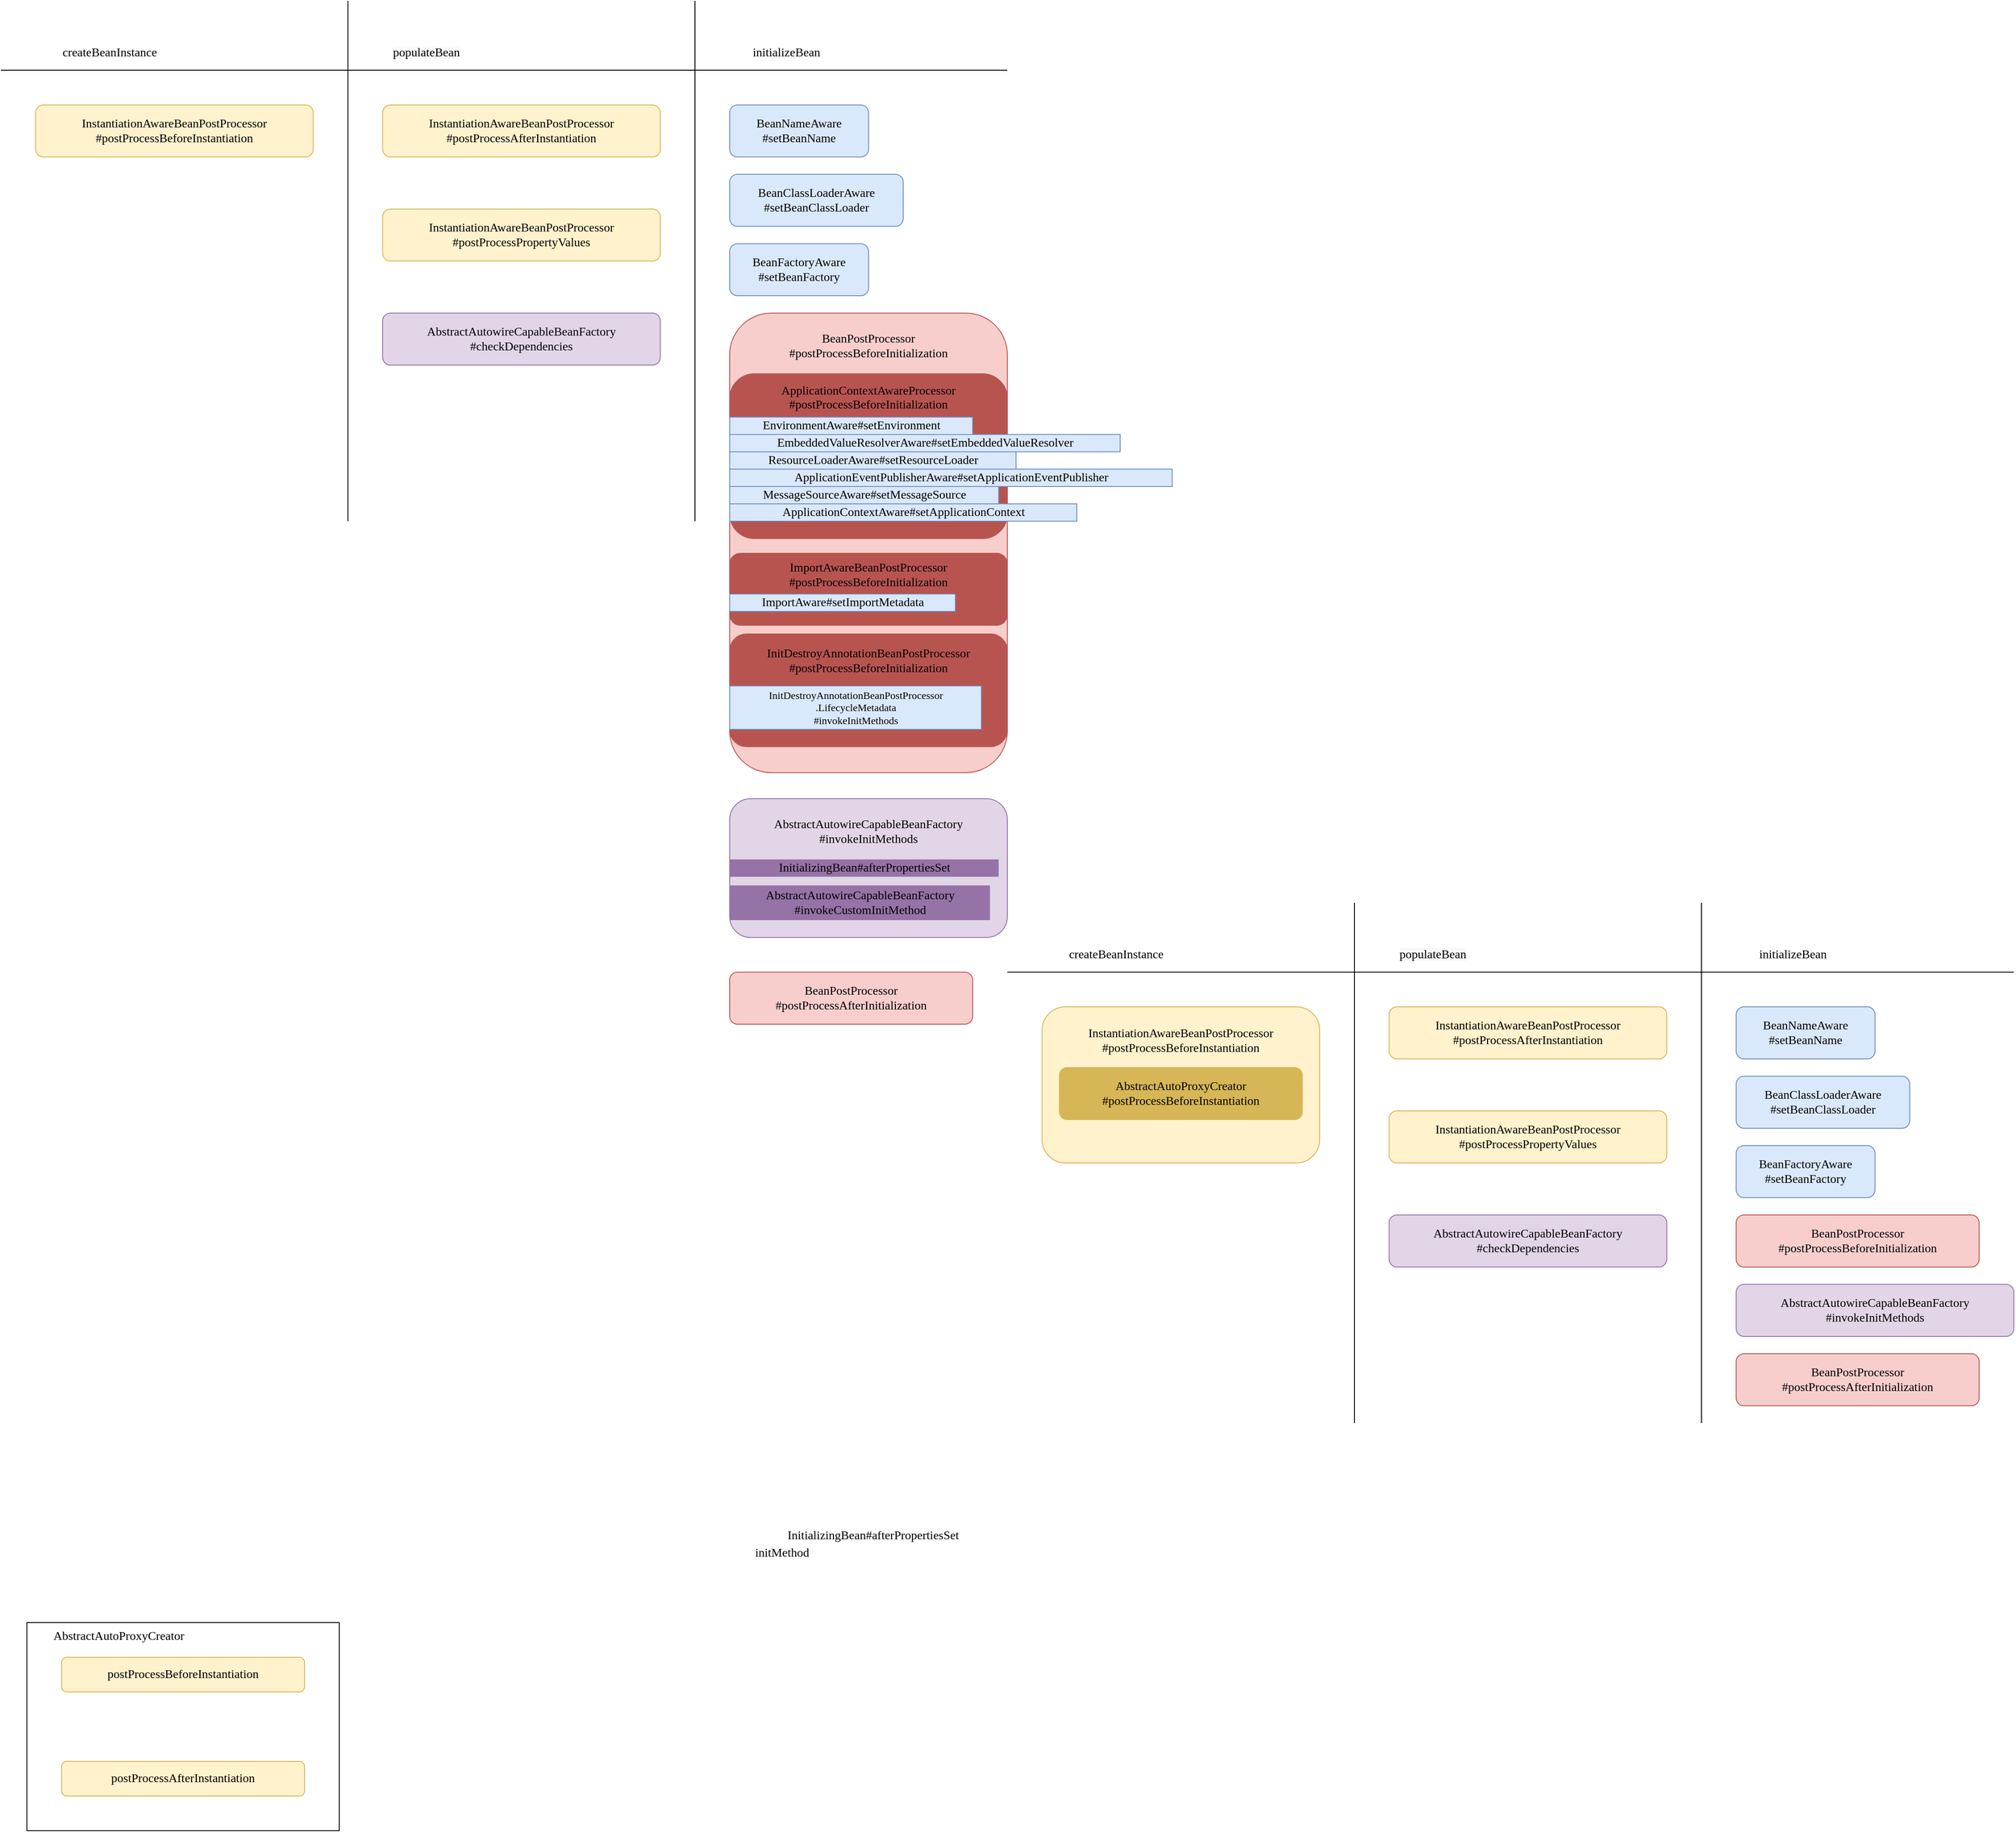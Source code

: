 <mxfile version="18.0.3" type="github">
  <diagram id="KALIX3_qU-DzFCup7W3A" name="Page-1">
    <mxGraphModel dx="1422" dy="706" grid="1" gridSize="10" guides="1" tooltips="1" connect="1" arrows="1" fold="1" page="1" pageScale="1" pageWidth="1169" pageHeight="827" math="0" shadow="0">
      <root>
        <mxCell id="0" />
        <mxCell id="1" parent="0" />
        <mxCell id="yHf5JVTZ74QZr-yNXHrx-9" value="InstantiationAwareBeanPostProcessor&lt;br&gt;#postProcessBeforeInstantiation" style="rounded=1;whiteSpace=wrap;html=1;fontFamily=Lucida Console;fontSize=14;fillColor=#fff2cc;strokeColor=#d6b656;" vertex="1" parent="1">
          <mxGeometry x="40" y="120" width="320" height="60" as="geometry" />
        </mxCell>
        <mxCell id="yHf5JVTZ74QZr-yNXHrx-10" value="InstantiationAwareBeanPostProcessor&lt;br&gt;#postProcessAfterInstantiation" style="rounded=1;whiteSpace=wrap;html=1;fontFamily=Lucida Console;fontSize=14;fillColor=#fff2cc;strokeColor=#d6b656;" vertex="1" parent="1">
          <mxGeometry x="440" y="120" width="320" height="60" as="geometry" />
        </mxCell>
        <mxCell id="yHf5JVTZ74QZr-yNXHrx-14" value="postProcessBeforeInstantiation" style="rounded=1;whiteSpace=wrap;html=1;fontFamily=Lucida Console;fontSize=14;fillColor=#fff2cc;strokeColor=#d6b656;" vertex="1" parent="1">
          <mxGeometry x="70" y="1910" width="280" height="40" as="geometry" />
        </mxCell>
        <mxCell id="yHf5JVTZ74QZr-yNXHrx-15" value="postProcessAfterInstantiation" style="rounded=1;whiteSpace=wrap;html=1;fontFamily=Lucida Console;fontSize=14;fillColor=#fff2cc;strokeColor=#d6b656;" vertex="1" parent="1">
          <mxGeometry x="70" y="2030" width="280" height="40" as="geometry" />
        </mxCell>
        <mxCell id="yHf5JVTZ74QZr-yNXHrx-16" value="" style="rounded=0;whiteSpace=wrap;html=1;fontFamily=Lucida Console;fontSize=14;gradientColor=none;fillColor=none;" vertex="1" parent="1">
          <mxGeometry x="30" y="1870" width="360" height="240" as="geometry" />
        </mxCell>
        <mxCell id="yHf5JVTZ74QZr-yNXHrx-17" value="AbstractAutoProxyCreator" style="text;html=1;strokeColor=none;fillColor=none;align=center;verticalAlign=middle;whiteSpace=wrap;rounded=0;fontFamily=Lucida Console;fontSize=14;" vertex="1" parent="1">
          <mxGeometry x="36" y="1871" width="200" height="30" as="geometry" />
        </mxCell>
        <mxCell id="yHf5JVTZ74QZr-yNXHrx-18" value="InstantiationAwareBeanPostProcessor&lt;br&gt;#postProcessPropertyValues" style="rounded=1;whiteSpace=wrap;html=1;fontFamily=Lucida Console;fontSize=14;fillColor=#fff2cc;strokeColor=#d6b656;" vertex="1" parent="1">
          <mxGeometry x="440" y="240" width="320" height="60" as="geometry" />
        </mxCell>
        <mxCell id="yHf5JVTZ74QZr-yNXHrx-20" value="AbstractAutowireCapableBeanFactory&lt;br&gt;#checkDependencies" style="rounded=1;whiteSpace=wrap;html=1;fontFamily=Lucida Console;fontSize=14;fillColor=#e1d5e7;strokeColor=#9673a6;" vertex="1" parent="1">
          <mxGeometry x="440" y="360" width="320" height="60" as="geometry" />
        </mxCell>
        <mxCell id="yHf5JVTZ74QZr-yNXHrx-24" value="BeanNameAware&lt;br&gt;#setBeanName" style="rounded=1;whiteSpace=wrap;html=1;fontFamily=Lucida Console;fontSize=14;fillColor=#dae8fc;strokeColor=#6c8ebf;" vertex="1" parent="1">
          <mxGeometry x="840" y="120" width="160" height="60" as="geometry" />
        </mxCell>
        <mxCell id="yHf5JVTZ74QZr-yNXHrx-26" value="BeanClassLoaderAware&lt;br&gt;#setBeanClassLoader" style="rounded=1;whiteSpace=wrap;html=1;fontFamily=Lucida Console;fontSize=14;fillColor=#dae8fc;strokeColor=#6c8ebf;" vertex="1" parent="1">
          <mxGeometry x="840" y="200" width="200" height="60" as="geometry" />
        </mxCell>
        <mxCell id="yHf5JVTZ74QZr-yNXHrx-28" value="BeanFactoryAware&lt;br&gt;#setBeanFactory" style="rounded=1;whiteSpace=wrap;html=1;fontFamily=Lucida Console;fontSize=14;fillColor=#dae8fc;strokeColor=#6c8ebf;" vertex="1" parent="1">
          <mxGeometry x="840" y="280" width="160" height="60" as="geometry" />
        </mxCell>
        <mxCell id="yHf5JVTZ74QZr-yNXHrx-29" value="BeanPostProcessor&lt;br&gt;#postProcessBeforeInitialization&lt;br&gt;&lt;br&gt;&lt;br&gt;&lt;br&gt;&lt;br&gt;&lt;br&gt;&lt;br&gt;&lt;br&gt;&lt;br&gt;&lt;br&gt;&lt;br&gt;&lt;br&gt;&lt;br&gt;&lt;br&gt;&lt;br&gt;&lt;br&gt;&lt;br&gt;&lt;br&gt;&lt;br&gt;&lt;br&gt;&lt;br&gt;&lt;br&gt;&lt;br&gt;&lt;br&gt;&lt;br&gt;&lt;br&gt;&lt;br&gt;&lt;br&gt;" style="rounded=1;whiteSpace=wrap;html=1;fontFamily=Lucida Console;fontSize=14;fillColor=#f8cecc;strokeColor=#b85450;" vertex="1" parent="1">
          <mxGeometry x="840" y="360" width="320" height="530" as="geometry" />
        </mxCell>
        <mxCell id="yHf5JVTZ74QZr-yNXHrx-30" value="AbstractAutowireCapableBeanFactory&lt;br&gt;#invokeInitMethods&lt;br&gt;&lt;br&gt;&lt;br&gt;&lt;br&gt;&lt;br&gt;&lt;br&gt;" style="rounded=1;whiteSpace=wrap;html=1;fontFamily=Lucida Console;fontSize=14;fillColor=#e1d5e7;strokeColor=#9673a6;" vertex="1" parent="1">
          <mxGeometry x="840" y="920" width="320" height="160" as="geometry" />
        </mxCell>
        <mxCell id="yHf5JVTZ74QZr-yNXHrx-31" value="InitializingBean#afterPropertiesSet" style="text;html=1;align=center;verticalAlign=middle;resizable=0;points=[];autosize=1;strokeColor=none;fillColor=none;fontSize=14;fontFamily=Lucida Console;" vertex="1" parent="1">
          <mxGeometry x="850" y="1760" width="310" height="20" as="geometry" />
        </mxCell>
        <mxCell id="yHf5JVTZ74QZr-yNXHrx-32" value="initMethod" style="text;html=1;align=center;verticalAlign=middle;resizable=0;points=[];autosize=1;strokeColor=none;fillColor=none;fontSize=14;fontFamily=Lucida Console;" vertex="1" parent="1">
          <mxGeometry x="850" y="1780" width="100" height="20" as="geometry" />
        </mxCell>
        <mxCell id="yHf5JVTZ74QZr-yNXHrx-33" value="BeanPostProcessor&lt;br&gt;#postProcessAfterInitialization" style="rounded=1;whiteSpace=wrap;html=1;fontFamily=Lucida Console;fontSize=14;fillColor=#f8cecc;strokeColor=#b85450;" vertex="1" parent="1">
          <mxGeometry x="840" y="1120" width="280" height="60" as="geometry" />
        </mxCell>
        <mxCell id="yHf5JVTZ74QZr-yNXHrx-34" value="" style="endArrow=none;html=1;rounded=0;fontFamily=Lucida Console;fontSize=14;" edge="1" parent="1">
          <mxGeometry width="50" height="50" relative="1" as="geometry">
            <mxPoint x="400" y="600" as="sourcePoint" />
            <mxPoint x="400" as="targetPoint" />
          </mxGeometry>
        </mxCell>
        <mxCell id="yHf5JVTZ74QZr-yNXHrx-35" value="" style="endArrow=none;html=1;rounded=0;fontFamily=Lucida Console;fontSize=14;" edge="1" parent="1">
          <mxGeometry width="50" height="50" relative="1" as="geometry">
            <mxPoint x="800" y="600" as="sourcePoint" />
            <mxPoint x="800" as="targetPoint" />
          </mxGeometry>
        </mxCell>
        <mxCell id="yHf5JVTZ74QZr-yNXHrx-36" value="" style="endArrow=none;html=1;rounded=0;fontFamily=Lucida Console;fontSize=14;" edge="1" parent="1">
          <mxGeometry width="50" height="50" relative="1" as="geometry">
            <mxPoint y="80" as="sourcePoint" />
            <mxPoint x="1160" y="80" as="targetPoint" />
          </mxGeometry>
        </mxCell>
        <mxCell id="yHf5JVTZ74QZr-yNXHrx-37" value="&lt;span style=&quot;&quot;&gt;createBeanInstance&lt;/span&gt;" style="text;html=1;align=center;verticalAlign=middle;resizable=0;points=[];autosize=1;strokeColor=none;fillColor=none;fontSize=14;fontFamily=Lucida Console;" vertex="1" parent="1">
          <mxGeometry x="40" y="50" width="170" height="20" as="geometry" />
        </mxCell>
        <mxCell id="yHf5JVTZ74QZr-yNXHrx-38" value="&lt;span style=&quot;color: rgb(0, 0, 0); font-family: &amp;quot;Lucida Console&amp;quot;; font-size: 14px; font-style: normal; font-variant-ligatures: normal; font-variant-caps: normal; font-weight: 400; letter-spacing: normal; orphans: 2; text-align: center; text-indent: 0px; text-transform: none; widows: 2; word-spacing: 0px; -webkit-text-stroke-width: 0px; background-color: rgb(248, 249, 250); text-decoration-thickness: initial; text-decoration-style: initial; text-decoration-color: initial; float: none; display: inline !important;&quot;&gt;populateBean&lt;/span&gt;" style="text;whiteSpace=wrap;html=1;fontSize=14;fontFamily=Lucida Console;" vertex="1" parent="1">
          <mxGeometry x="450" y="45" width="130" height="30" as="geometry" />
        </mxCell>
        <mxCell id="yHf5JVTZ74QZr-yNXHrx-39" value="&lt;span style=&quot;&quot;&gt;initializeBean&lt;/span&gt;" style="text;html=1;align=center;verticalAlign=middle;resizable=0;points=[];autosize=1;strokeColor=none;fillColor=none;fontSize=14;fontFamily=Lucida Console;" vertex="1" parent="1">
          <mxGeometry x="840" y="50" width="130" height="20" as="geometry" />
        </mxCell>
        <mxCell id="yHf5JVTZ74QZr-yNXHrx-40" value="InstantiationAwareBeanPostProcessor&lt;br&gt;#postProcessBeforeInstantiation&lt;br&gt;&lt;br&gt;&lt;br&gt;&lt;br&gt;&lt;br&gt;&lt;br&gt;&lt;br&gt;" style="rounded=1;whiteSpace=wrap;html=1;fontFamily=Lucida Console;fontSize=14;fillColor=#fff2cc;strokeColor=#d6b656;" vertex="1" parent="1">
          <mxGeometry x="1200" y="1160" width="320" height="180" as="geometry" />
        </mxCell>
        <mxCell id="yHf5JVTZ74QZr-yNXHrx-41" value="InstantiationAwareBeanPostProcessor&lt;br&gt;#postProcessAfterInstantiation" style="rounded=1;whiteSpace=wrap;html=1;fontFamily=Lucida Console;fontSize=14;fillColor=#fff2cc;strokeColor=#d6b656;" vertex="1" parent="1">
          <mxGeometry x="1600" y="1160" width="320" height="60" as="geometry" />
        </mxCell>
        <mxCell id="yHf5JVTZ74QZr-yNXHrx-42" value="InstantiationAwareBeanPostProcessor&lt;br&gt;#postProcessPropertyValues" style="rounded=1;whiteSpace=wrap;html=1;fontFamily=Lucida Console;fontSize=14;fillColor=#fff2cc;strokeColor=#d6b656;" vertex="1" parent="1">
          <mxGeometry x="1600" y="1280" width="320" height="60" as="geometry" />
        </mxCell>
        <mxCell id="yHf5JVTZ74QZr-yNXHrx-43" value="AbstractAutowireCapableBeanFactory&lt;br&gt;#checkDependencies" style="rounded=1;whiteSpace=wrap;html=1;fontFamily=Lucida Console;fontSize=14;fillColor=#e1d5e7;strokeColor=#9673a6;" vertex="1" parent="1">
          <mxGeometry x="1600" y="1400" width="320" height="60" as="geometry" />
        </mxCell>
        <mxCell id="yHf5JVTZ74QZr-yNXHrx-44" value="BeanNameAware&lt;br&gt;#setBeanName" style="rounded=1;whiteSpace=wrap;html=1;fontFamily=Lucida Console;fontSize=14;fillColor=#dae8fc;strokeColor=#6c8ebf;" vertex="1" parent="1">
          <mxGeometry x="2000" y="1160" width="160" height="60" as="geometry" />
        </mxCell>
        <mxCell id="yHf5JVTZ74QZr-yNXHrx-45" value="BeanClassLoaderAware&lt;br&gt;#setBeanClassLoader" style="rounded=1;whiteSpace=wrap;html=1;fontFamily=Lucida Console;fontSize=14;fillColor=#dae8fc;strokeColor=#6c8ebf;" vertex="1" parent="1">
          <mxGeometry x="2000" y="1240" width="200" height="60" as="geometry" />
        </mxCell>
        <mxCell id="yHf5JVTZ74QZr-yNXHrx-46" value="BeanFactoryAware&lt;br&gt;#setBeanFactory" style="rounded=1;whiteSpace=wrap;html=1;fontFamily=Lucida Console;fontSize=14;fillColor=#dae8fc;strokeColor=#6c8ebf;" vertex="1" parent="1">
          <mxGeometry x="2000" y="1320" width="160" height="60" as="geometry" />
        </mxCell>
        <mxCell id="yHf5JVTZ74QZr-yNXHrx-47" value="BeanPostProcessor&lt;br&gt;#postProcessBeforeInitialization" style="rounded=1;whiteSpace=wrap;html=1;fontFamily=Lucida Console;fontSize=14;fillColor=#f8cecc;strokeColor=#b85450;" vertex="1" parent="1">
          <mxGeometry x="2000" y="1400" width="280" height="60" as="geometry" />
        </mxCell>
        <mxCell id="yHf5JVTZ74QZr-yNXHrx-48" value="AbstractAutowireCapableBeanFactory&lt;br&gt;#invokeInitMethods" style="rounded=1;whiteSpace=wrap;html=1;fontFamily=Lucida Console;fontSize=14;fillColor=#e1d5e7;strokeColor=#9673a6;" vertex="1" parent="1">
          <mxGeometry x="2000" y="1480" width="320" height="60" as="geometry" />
        </mxCell>
        <mxCell id="yHf5JVTZ74QZr-yNXHrx-49" value="BeanPostProcessor&lt;br&gt;#postProcessAfterInitialization" style="rounded=1;whiteSpace=wrap;html=1;fontFamily=Lucida Console;fontSize=14;fillColor=#f8cecc;strokeColor=#b85450;" vertex="1" parent="1">
          <mxGeometry x="2000" y="1560" width="280" height="60" as="geometry" />
        </mxCell>
        <mxCell id="yHf5JVTZ74QZr-yNXHrx-50" value="" style="endArrow=none;html=1;rounded=0;fontFamily=Lucida Console;fontSize=14;" edge="1" parent="1">
          <mxGeometry width="50" height="50" relative="1" as="geometry">
            <mxPoint x="1560" y="1640" as="sourcePoint" />
            <mxPoint x="1560" y="1040" as="targetPoint" />
          </mxGeometry>
        </mxCell>
        <mxCell id="yHf5JVTZ74QZr-yNXHrx-51" value="" style="endArrow=none;html=1;rounded=0;fontFamily=Lucida Console;fontSize=14;" edge="1" parent="1">
          <mxGeometry width="50" height="50" relative="1" as="geometry">
            <mxPoint x="1960" y="1640" as="sourcePoint" />
            <mxPoint x="1960" y="1040" as="targetPoint" />
          </mxGeometry>
        </mxCell>
        <mxCell id="yHf5JVTZ74QZr-yNXHrx-52" value="" style="endArrow=none;html=1;rounded=0;fontFamily=Lucida Console;fontSize=14;" edge="1" parent="1">
          <mxGeometry width="50" height="50" relative="1" as="geometry">
            <mxPoint x="1160" y="1120" as="sourcePoint" />
            <mxPoint x="2320" y="1120" as="targetPoint" />
          </mxGeometry>
        </mxCell>
        <mxCell id="yHf5JVTZ74QZr-yNXHrx-53" value="&lt;span style=&quot;&quot;&gt;createBeanInstance&lt;/span&gt;" style="text;html=1;align=center;verticalAlign=middle;resizable=0;points=[];autosize=1;strokeColor=none;fillColor=none;fontSize=14;fontFamily=Lucida Console;" vertex="1" parent="1">
          <mxGeometry x="1200" y="1090" width="170" height="20" as="geometry" />
        </mxCell>
        <mxCell id="yHf5JVTZ74QZr-yNXHrx-54" value="&lt;span style=&quot;color: rgb(0, 0, 0); font-family: &amp;quot;Lucida Console&amp;quot;; font-size: 14px; font-style: normal; font-variant-ligatures: normal; font-variant-caps: normal; font-weight: 400; letter-spacing: normal; orphans: 2; text-align: center; text-indent: 0px; text-transform: none; widows: 2; word-spacing: 0px; -webkit-text-stroke-width: 0px; background-color: rgb(248, 249, 250); text-decoration-thickness: initial; text-decoration-style: initial; text-decoration-color: initial; float: none; display: inline !important;&quot;&gt;populateBean&lt;/span&gt;" style="text;whiteSpace=wrap;html=1;fontSize=14;fontFamily=Lucida Console;" vertex="1" parent="1">
          <mxGeometry x="1610" y="1085" width="130" height="30" as="geometry" />
        </mxCell>
        <mxCell id="yHf5JVTZ74QZr-yNXHrx-55" value="&lt;span style=&quot;&quot;&gt;initializeBean&lt;/span&gt;" style="text;html=1;align=center;verticalAlign=middle;resizable=0;points=[];autosize=1;strokeColor=none;fillColor=none;fontSize=14;fontFamily=Lucida Console;" vertex="1" parent="1">
          <mxGeometry x="2000" y="1090" width="130" height="20" as="geometry" />
        </mxCell>
        <mxCell id="yHf5JVTZ74QZr-yNXHrx-56" value="&lt;span style=&quot;&quot;&gt;AbstractAutoProxyCreator&lt;/span&gt;&lt;br style=&quot;&quot;&gt;&lt;span style=&quot;&quot;&gt;#postProcessBeforeInstantiation&lt;/span&gt;" style="rounded=1;whiteSpace=wrap;html=1;fontFamily=Lucida Console;fontSize=14;fillColor=#D6B656;strokeColor=#d6b656;" vertex="1" parent="1">
          <mxGeometry x="1220" y="1230" width="280" height="60" as="geometry" />
        </mxCell>
        <mxCell id="yHf5JVTZ74QZr-yNXHrx-57" value="ApplicationContextAwareProcessor&lt;br&gt;#postProcessBeforeInitialization&lt;br&gt;&lt;br&gt;&lt;br&gt;&lt;br&gt;&lt;br&gt;&lt;br&gt;&lt;br&gt;&lt;br&gt;&lt;br&gt;" style="rounded=1;whiteSpace=wrap;html=1;fontFamily=Lucida Console;fontSize=14;fillColor=#B85450;strokeColor=#b85450;" vertex="1" parent="1">
          <mxGeometry x="840" y="430" width="320" height="190" as="geometry" />
        </mxCell>
        <mxCell id="yHf5JVTZ74QZr-yNXHrx-58" value="EnvironmentAware#setEnvironment" style="text;html=1;align=center;verticalAlign=middle;resizable=0;points=[];autosize=1;strokeColor=#6c8ebf;fillColor=#dae8fc;fontSize=14;fontFamily=Lucida Console;" vertex="1" parent="1">
          <mxGeometry x="840" y="480" width="280" height="20" as="geometry" />
        </mxCell>
        <mxCell id="yHf5JVTZ74QZr-yNXHrx-59" value="EmbeddedValueResolverAware#setEmbeddedValueResolver" style="text;html=1;align=center;verticalAlign=middle;resizable=0;points=[];autosize=1;strokeColor=#6c8ebf;fillColor=#dae8fc;fontSize=14;fontFamily=Lucida Console;" vertex="1" parent="1">
          <mxGeometry x="840" y="500" width="450" height="20" as="geometry" />
        </mxCell>
        <mxCell id="yHf5JVTZ74QZr-yNXHrx-62" value="ResourceLoaderAware#setResourceLoader" style="text;html=1;align=center;verticalAlign=middle;resizable=0;points=[];autosize=1;strokeColor=#6c8ebf;fillColor=#dae8fc;fontSize=14;fontFamily=Lucida Console;" vertex="1" parent="1">
          <mxGeometry x="840" y="520" width="330" height="20" as="geometry" />
        </mxCell>
        <mxCell id="yHf5JVTZ74QZr-yNXHrx-63" value="ApplicationEventPublisherAware#setApplicationEventPublisher" style="text;html=1;align=center;verticalAlign=middle;resizable=0;points=[];autosize=1;strokeColor=#6c8ebf;fillColor=#dae8fc;fontSize=14;fontFamily=Lucida Console;" vertex="1" parent="1">
          <mxGeometry x="840" y="540" width="510" height="20" as="geometry" />
        </mxCell>
        <mxCell id="yHf5JVTZ74QZr-yNXHrx-64" value="MessageSourceAware#setMessageSource" style="text;html=1;align=center;verticalAlign=middle;resizable=0;points=[];autosize=1;strokeColor=#6c8ebf;fillColor=#dae8fc;fontSize=14;fontFamily=Lucida Console;" vertex="1" parent="1">
          <mxGeometry x="840" y="560" width="310" height="20" as="geometry" />
        </mxCell>
        <mxCell id="yHf5JVTZ74QZr-yNXHrx-65" value="ApplicationContextAware#setApplicationContext" style="text;html=1;align=center;verticalAlign=middle;resizable=0;points=[];autosize=1;strokeColor=#6c8ebf;fillColor=#dae8fc;fontSize=14;fontFamily=Lucida Console;" vertex="1" parent="1">
          <mxGeometry x="840" y="580" width="400" height="20" as="geometry" />
        </mxCell>
        <mxCell id="yHf5JVTZ74QZr-yNXHrx-66" value="ImportAwareBeanPostProcessor&lt;br&gt;#postProcessBeforeInitialization&lt;br&gt;&lt;br&gt;&lt;br&gt;" style="rounded=1;whiteSpace=wrap;html=1;fontFamily=Lucida Console;fontSize=14;fillColor=#B85450;strokeColor=#b85450;" vertex="1" parent="1">
          <mxGeometry x="840" y="637" width="320" height="83" as="geometry" />
        </mxCell>
        <mxCell id="yHf5JVTZ74QZr-yNXHrx-67" value="ImportAware#setImportMetadata" style="text;html=1;align=center;verticalAlign=middle;resizable=0;points=[];autosize=1;strokeColor=#6c8ebf;fillColor=#dae8fc;fontSize=14;fontFamily=Lucida Console;" vertex="1" parent="1">
          <mxGeometry x="840" y="684" width="260" height="20" as="geometry" />
        </mxCell>
        <mxCell id="yHf5JVTZ74QZr-yNXHrx-72" value="InitDestroyAnnotationBeanPostProcessor&lt;br&gt;#postProcessBeforeInitialization&lt;br&gt;&lt;br&gt;&lt;br&gt;&lt;br&gt;&lt;br&gt;" style="rounded=1;whiteSpace=wrap;html=1;fontFamily=Lucida Console;fontSize=14;fillColor=#B85450;strokeColor=#b85450;" vertex="1" parent="1">
          <mxGeometry x="840" y="730" width="320" height="130" as="geometry" />
        </mxCell>
        <mxCell id="yHf5JVTZ74QZr-yNXHrx-71" value="InitDestroyAnnotationBeanPostProcessor&lt;br&gt;.LifecycleMetadata&lt;br&gt;#invokeInitMethods" style="text;html=1;align=center;verticalAlign=middle;resizable=0;points=[];autosize=1;strokeColor=#6c8ebf;fillColor=#dae8fc;fontSize=12;fontFamily=Lucida Console;" vertex="1" parent="1">
          <mxGeometry x="840" y="790" width="290" height="50" as="geometry" />
        </mxCell>
        <mxCell id="yHf5JVTZ74QZr-yNXHrx-73" value="&lt;font style=&quot;font-size: 14px;&quot;&gt;InitializingBean#afterPropertiesSet&lt;/font&gt;" style="text;html=1;align=center;verticalAlign=middle;resizable=0;points=[];autosize=1;strokeColor=none;fillColor=#9673A6;fontSize=12;fontFamily=Lucida Console;" vertex="1" parent="1">
          <mxGeometry x="840" y="990" width="310" height="20" as="geometry" />
        </mxCell>
        <mxCell id="yHf5JVTZ74QZr-yNXHrx-74" value="AbstractAutowireCapableBeanFactory&lt;br&gt;#invokeCustomInitMethod" style="text;html=1;align=center;verticalAlign=middle;resizable=0;points=[];autosize=1;strokeColor=none;fillColor=#9673A6;fontSize=14;fontFamily=Lucida Console;" vertex="1" parent="1">
          <mxGeometry x="840" y="1020" width="300" height="40" as="geometry" />
        </mxCell>
      </root>
    </mxGraphModel>
  </diagram>
</mxfile>
